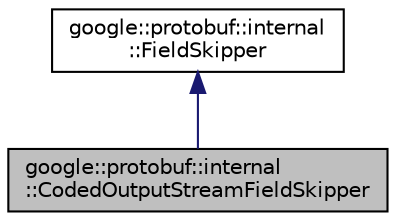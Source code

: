 digraph "google::protobuf::internal::CodedOutputStreamFieldSkipper"
{
 // LATEX_PDF_SIZE
  edge [fontname="Helvetica",fontsize="10",labelfontname="Helvetica",labelfontsize="10"];
  node [fontname="Helvetica",fontsize="10",shape=record];
  Node1 [label="google::protobuf::internal\l::CodedOutputStreamFieldSkipper",height=0.2,width=0.4,color="black", fillcolor="grey75", style="filled", fontcolor="black",tooltip=" "];
  Node2 -> Node1 [dir="back",color="midnightblue",fontsize="10",style="solid",fontname="Helvetica"];
  Node2 [label="google::protobuf::internal\l::FieldSkipper",height=0.2,width=0.4,color="black", fillcolor="white", style="filled",URL="$classgoogle_1_1protobuf_1_1internal_1_1FieldSkipper.html",tooltip=" "];
}

